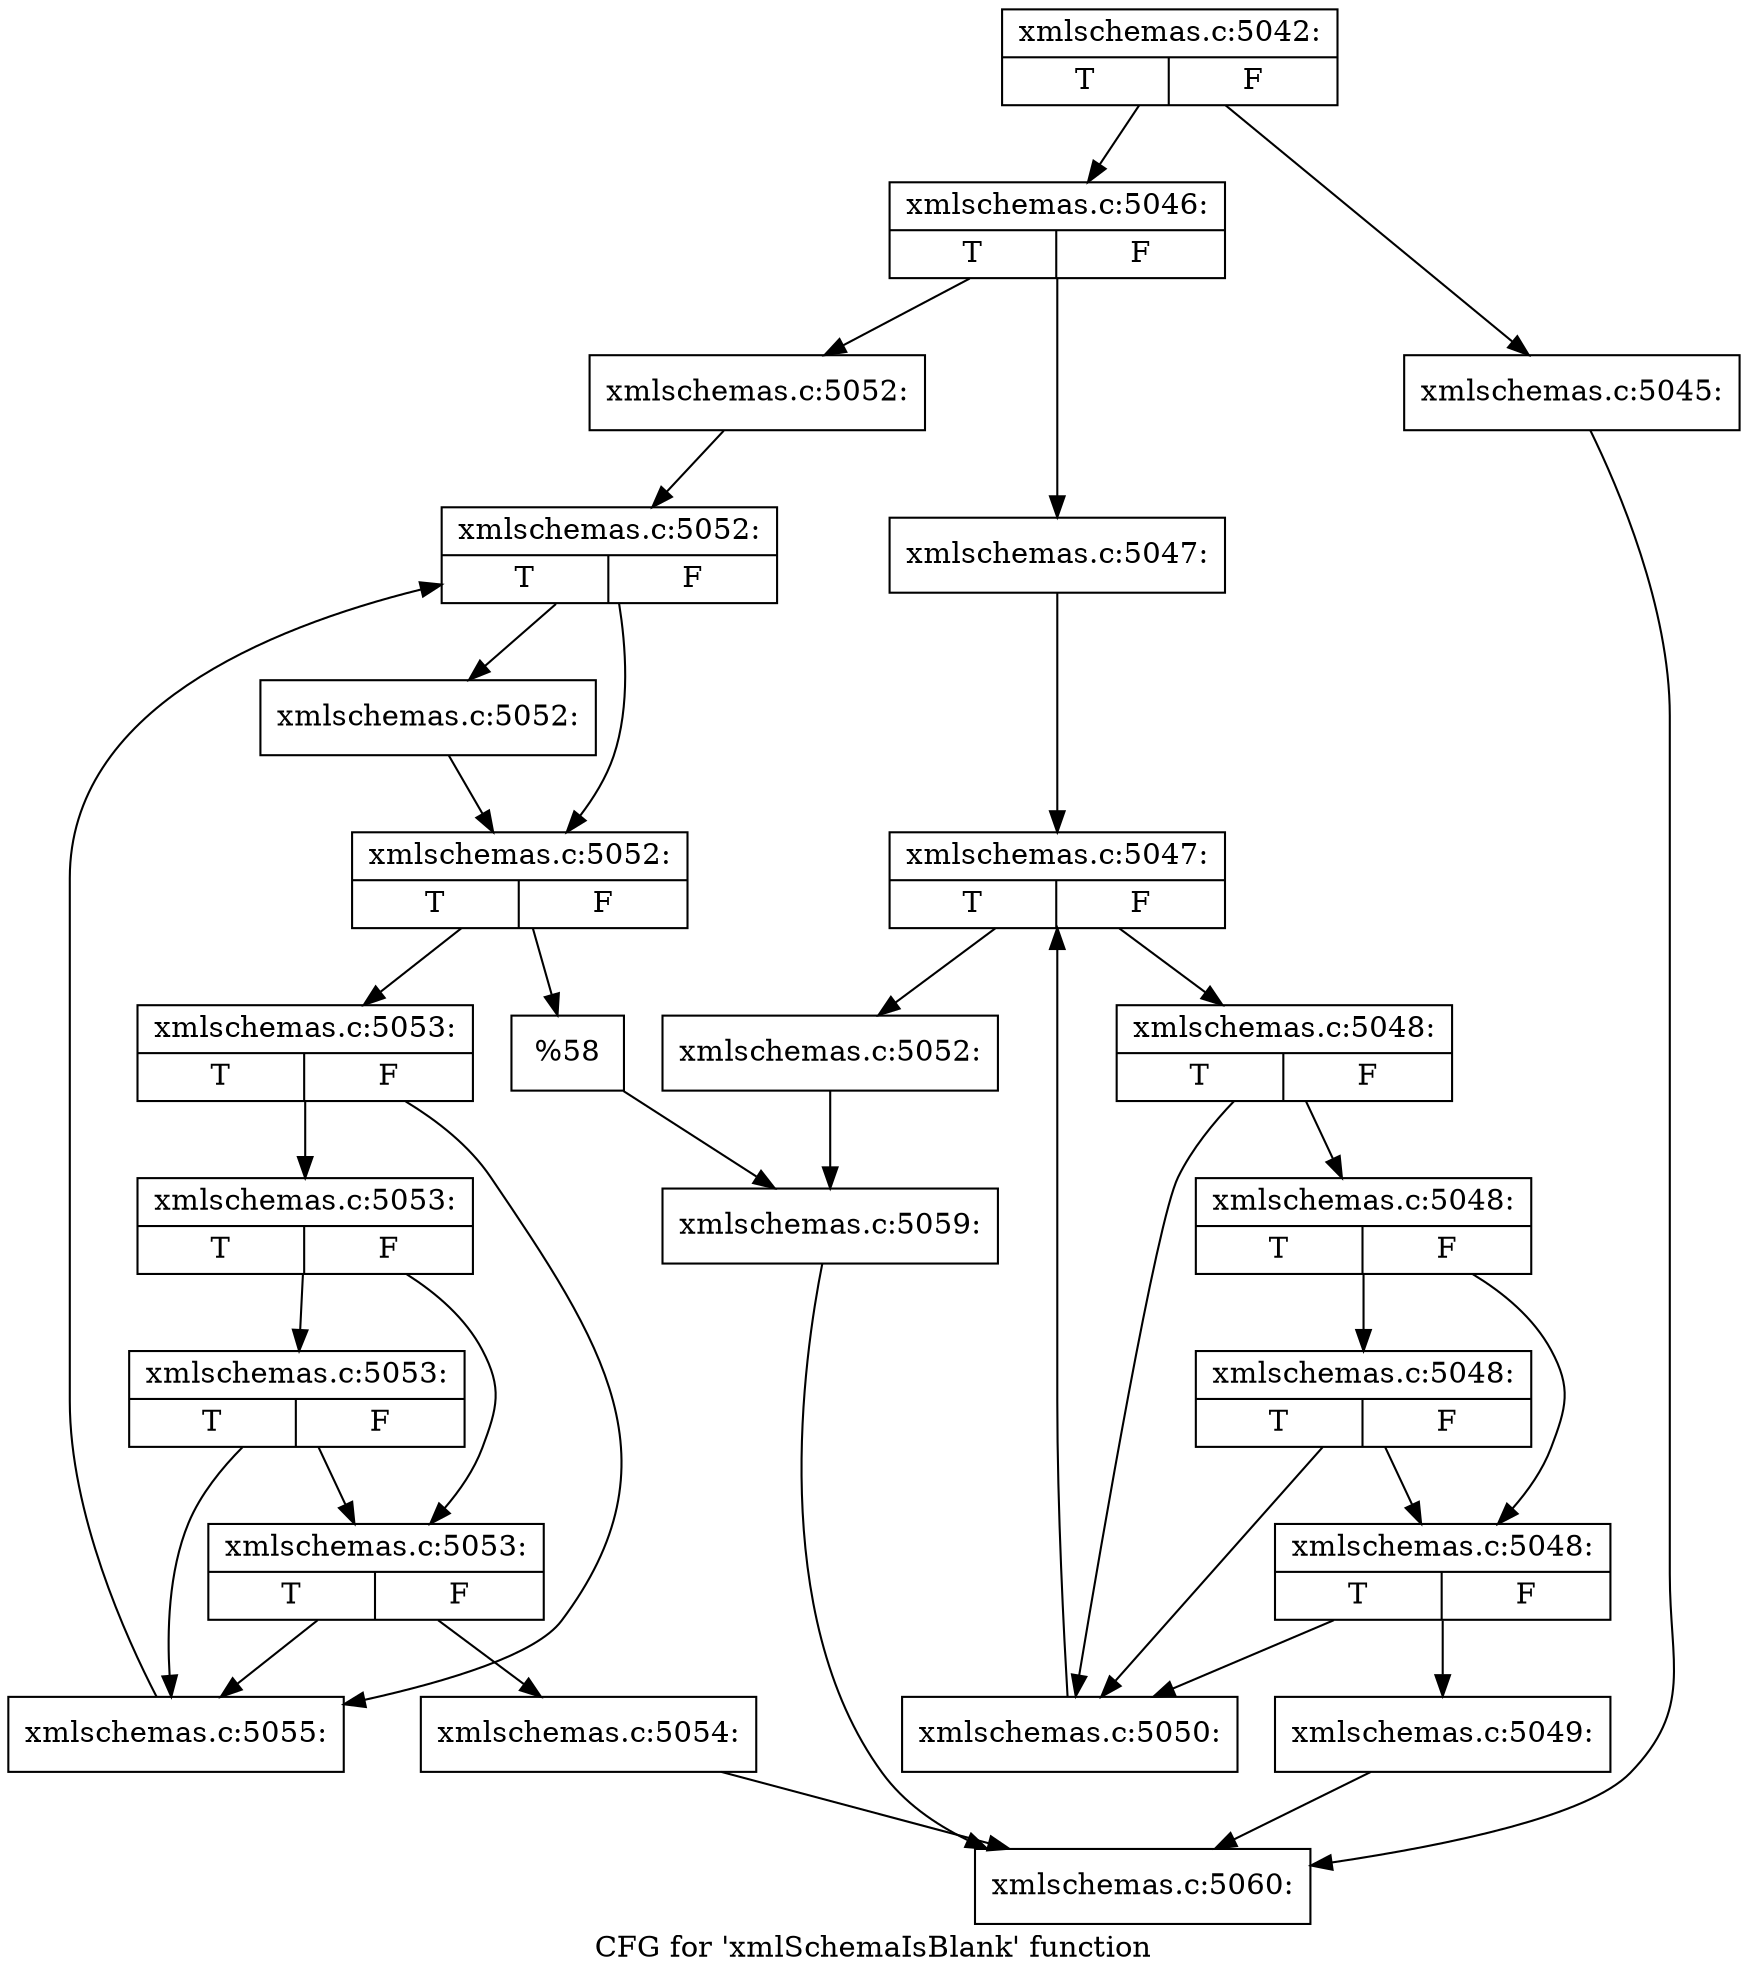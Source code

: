 digraph "CFG for 'xmlSchemaIsBlank' function" {
	label="CFG for 'xmlSchemaIsBlank' function";

	Node0x55d025ed60a0 [shape=record,label="{xmlschemas.c:5042:|{<s0>T|<s1>F}}"];
	Node0x55d025ed60a0 -> Node0x55d025ed65c0;
	Node0x55d025ed60a0 -> Node0x55d025ed6610;
	Node0x55d025ed65c0 [shape=record,label="{xmlschemas.c:5045:}"];
	Node0x55d025ed65c0 -> Node0x55d025ed60f0;
	Node0x55d025ed6610 [shape=record,label="{xmlschemas.c:5046:|{<s0>T|<s1>F}}"];
	Node0x55d025ed6610 -> Node0x55d025edb860;
	Node0x55d025ed6610 -> Node0x55d025edb900;
	Node0x55d025edb860 [shape=record,label="{xmlschemas.c:5047:}"];
	Node0x55d025edb860 -> Node0x55d025edbc50;
	Node0x55d025edbc50 [shape=record,label="{xmlschemas.c:5047:|{<s0>T|<s1>F}}"];
	Node0x55d025edbc50 -> Node0x55d025edc0a0;
	Node0x55d025edbc50 -> Node0x55d025edbe10;
	Node0x55d025edc0a0 [shape=record,label="{xmlschemas.c:5048:|{<s0>T|<s1>F}}"];
	Node0x55d025edc0a0 -> Node0x55d025edc2e0;
	Node0x55d025edc0a0 -> Node0x55d025edc3b0;
	Node0x55d025edc3b0 [shape=record,label="{xmlschemas.c:5048:|{<s0>T|<s1>F}}"];
	Node0x55d025edc3b0 -> Node0x55d025edc5b0;
	Node0x55d025edc3b0 -> Node0x55d025edc330;
	Node0x55d025edc5b0 [shape=record,label="{xmlschemas.c:5048:|{<s0>T|<s1>F}}"];
	Node0x55d025edc5b0 -> Node0x55d025edc2e0;
	Node0x55d025edc5b0 -> Node0x55d025edc330;
	Node0x55d025edc330 [shape=record,label="{xmlschemas.c:5048:|{<s0>T|<s1>F}}"];
	Node0x55d025edc330 -> Node0x55d025edc2e0;
	Node0x55d025edc330 -> Node0x55d025edc290;
	Node0x55d025edc290 [shape=record,label="{xmlschemas.c:5049:}"];
	Node0x55d025edc290 -> Node0x55d025ed60f0;
	Node0x55d025edc2e0 [shape=record,label="{xmlschemas.c:5050:}"];
	Node0x55d025edc2e0 -> Node0x55d025edbc50;
	Node0x55d025edbe10 [shape=record,label="{xmlschemas.c:5052:}"];
	Node0x55d025edbe10 -> Node0x55d025edb8b0;
	Node0x55d025edb900 [shape=record,label="{xmlschemas.c:5052:}"];
	Node0x55d025edb900 -> Node0x55d025edd150;
	Node0x55d025edd150 [shape=record,label="{xmlschemas.c:5052:|{<s0>T|<s1>F}}"];
	Node0x55d025edd150 -> Node0x55d025edd440;
	Node0x55d025edd150 -> Node0x55d025edd3f0;
	Node0x55d025edd440 [shape=record,label="{xmlschemas.c:5052:}"];
	Node0x55d025edd440 -> Node0x55d025edd3f0;
	Node0x55d025edd3f0 [shape=record,label="{xmlschemas.c:5052:|{<s0>T|<s1>F}}"];
	Node0x55d025edd3f0 -> Node0x55d025edd990;
	Node0x55d025edd3f0 -> Node0x55d025edd370;
	Node0x55d025edd990 [shape=record,label="{xmlschemas.c:5053:|{<s0>T|<s1>F}}"];
	Node0x55d025edd990 -> Node0x55d025eddbd0;
	Node0x55d025edd990 -> Node0x55d025eddca0;
	Node0x55d025eddca0 [shape=record,label="{xmlschemas.c:5053:|{<s0>T|<s1>F}}"];
	Node0x55d025eddca0 -> Node0x55d025eddf20;
	Node0x55d025eddca0 -> Node0x55d025eddc20;
	Node0x55d025eddf20 [shape=record,label="{xmlschemas.c:5053:|{<s0>T|<s1>F}}"];
	Node0x55d025eddf20 -> Node0x55d025eddbd0;
	Node0x55d025eddf20 -> Node0x55d025eddc20;
	Node0x55d025eddc20 [shape=record,label="{xmlschemas.c:5053:|{<s0>T|<s1>F}}"];
	Node0x55d025eddc20 -> Node0x55d025eddbd0;
	Node0x55d025eddc20 -> Node0x55d025eddb80;
	Node0x55d025eddb80 [shape=record,label="{xmlschemas.c:5054:}"];
	Node0x55d025eddb80 -> Node0x55d025ed60f0;
	Node0x55d025eddbd0 [shape=record,label="{xmlschemas.c:5055:}"];
	Node0x55d025eddbd0 -> Node0x55d025edd150;
	Node0x55d025edd370 [shape=record,label="{%58}"];
	Node0x55d025edd370 -> Node0x55d025edb8b0;
	Node0x55d025edb8b0 [shape=record,label="{xmlschemas.c:5059:}"];
	Node0x55d025edb8b0 -> Node0x55d025ed60f0;
	Node0x55d025ed60f0 [shape=record,label="{xmlschemas.c:5060:}"];
}
